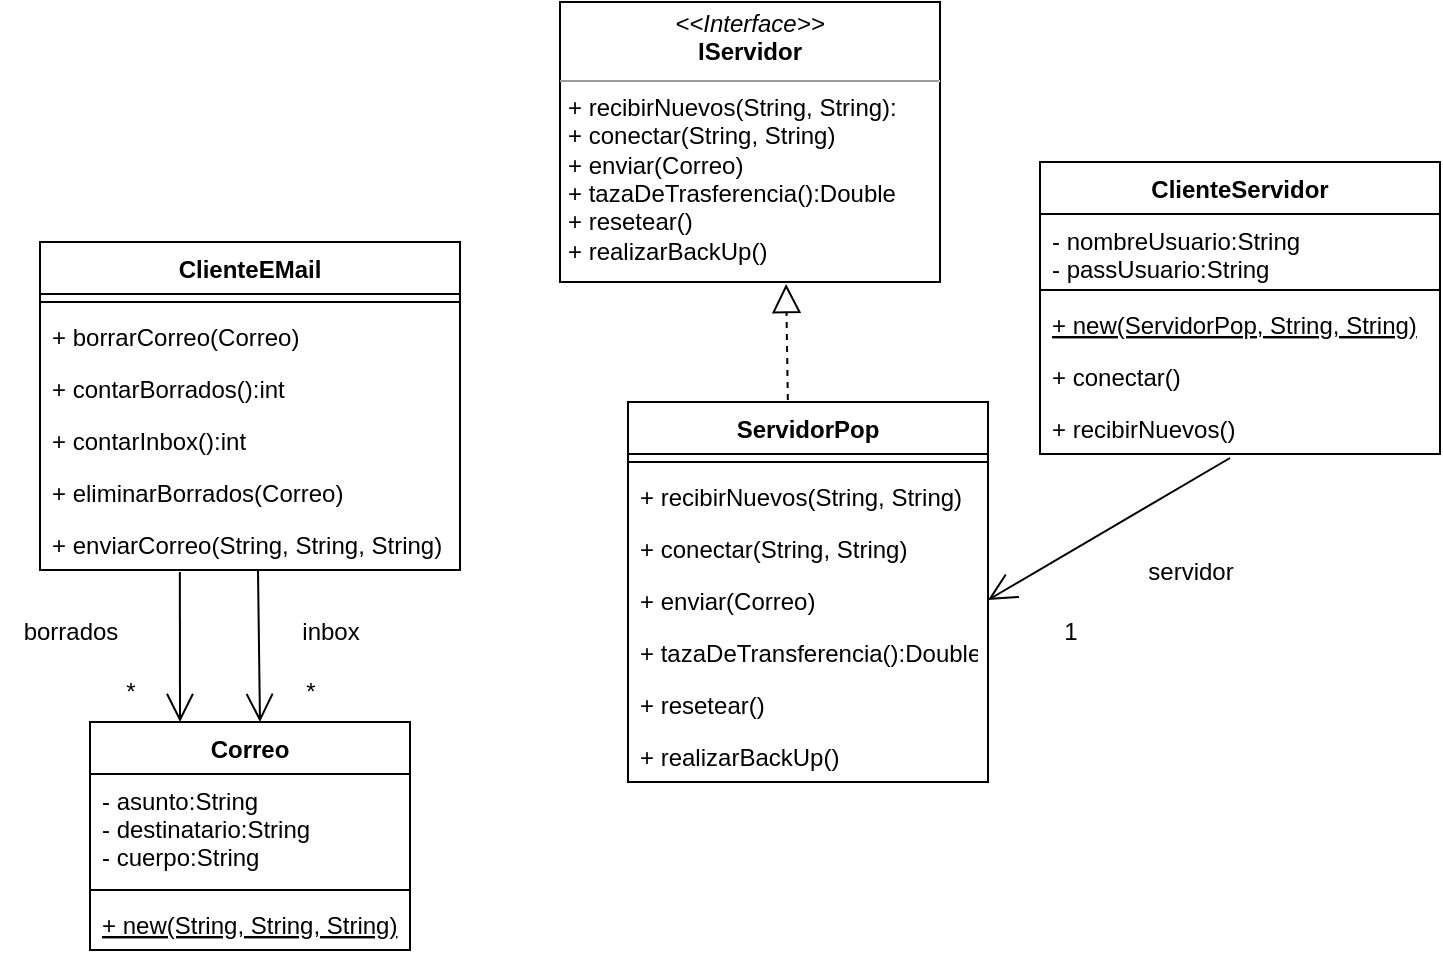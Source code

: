 <mxfile version="20.3.7" type="github">
  <diagram id="C5RBs43oDa-KdzZeNtuy" name="Page-1">
    <mxGraphModel dx="868" dy="450" grid="1" gridSize="10" guides="1" tooltips="1" connect="1" arrows="1" fold="1" page="1" pageScale="1" pageWidth="827" pageHeight="1169" math="0" shadow="0">
      <root>
        <mxCell id="WIyWlLk6GJQsqaUBKTNV-0" />
        <mxCell id="WIyWlLk6GJQsqaUBKTNV-1" parent="WIyWlLk6GJQsqaUBKTNV-0" />
        <mxCell id="S7AIWE0Q8TfTBXZnM6z2-0" value="ClienteEMail" style="swimlane;fontStyle=1;align=center;verticalAlign=top;childLayout=stackLayout;horizontal=1;startSize=26;horizontalStack=0;resizeParent=1;resizeParentMax=0;resizeLast=0;collapsible=1;marginBottom=0;" parent="WIyWlLk6GJQsqaUBKTNV-1" vertex="1">
          <mxGeometry x="120" y="120" width="210" height="164" as="geometry" />
        </mxCell>
        <mxCell id="S7AIWE0Q8TfTBXZnM6z2-2" value="" style="line;strokeWidth=1;fillColor=none;align=left;verticalAlign=middle;spacingTop=-1;spacingLeft=3;spacingRight=3;rotatable=0;labelPosition=right;points=[];portConstraint=eastwest;strokeColor=inherit;" parent="S7AIWE0Q8TfTBXZnM6z2-0" vertex="1">
          <mxGeometry y="26" width="210" height="8" as="geometry" />
        </mxCell>
        <mxCell id="S7AIWE0Q8TfTBXZnM6z2-5" value="+ borrarCorreo(Correo)" style="text;strokeColor=none;fillColor=none;align=left;verticalAlign=top;spacingLeft=4;spacingRight=4;overflow=hidden;rotatable=0;points=[[0,0.5],[1,0.5]];portConstraint=eastwest;fontStyle=0" parent="S7AIWE0Q8TfTBXZnM6z2-0" vertex="1">
          <mxGeometry y="34" width="210" height="26" as="geometry" />
        </mxCell>
        <mxCell id="S7AIWE0Q8TfTBXZnM6z2-6" value="+ contarBorrados():int" style="text;strokeColor=none;fillColor=none;align=left;verticalAlign=top;spacingLeft=4;spacingRight=4;overflow=hidden;rotatable=0;points=[[0,0.5],[1,0.5]];portConstraint=eastwest;fontStyle=0" parent="S7AIWE0Q8TfTBXZnM6z2-0" vertex="1">
          <mxGeometry y="60" width="210" height="26" as="geometry" />
        </mxCell>
        <mxCell id="S7AIWE0Q8TfTBXZnM6z2-7" value="+ contarInbox():int" style="text;strokeColor=none;fillColor=none;align=left;verticalAlign=top;spacingLeft=4;spacingRight=4;overflow=hidden;rotatable=0;points=[[0,0.5],[1,0.5]];portConstraint=eastwest;fontStyle=0" parent="S7AIWE0Q8TfTBXZnM6z2-0" vertex="1">
          <mxGeometry y="86" width="210" height="26" as="geometry" />
        </mxCell>
        <mxCell id="S7AIWE0Q8TfTBXZnM6z2-8" value="+ eliminarBorrados(Correo)" style="text;strokeColor=none;fillColor=none;align=left;verticalAlign=top;spacingLeft=4;spacingRight=4;overflow=hidden;rotatable=0;points=[[0,0.5],[1,0.5]];portConstraint=eastwest;fontStyle=0" parent="S7AIWE0Q8TfTBXZnM6z2-0" vertex="1">
          <mxGeometry y="112" width="210" height="26" as="geometry" />
        </mxCell>
        <mxCell id="S7AIWE0Q8TfTBXZnM6z2-10" value="+ enviarCorreo(String, String, String)" style="text;strokeColor=none;fillColor=none;align=left;verticalAlign=top;spacingLeft=4;spacingRight=4;overflow=hidden;rotatable=0;points=[[0,0.5],[1,0.5]];portConstraint=eastwest;fontStyle=0" parent="S7AIWE0Q8TfTBXZnM6z2-0" vertex="1">
          <mxGeometry y="138" width="210" height="26" as="geometry" />
        </mxCell>
        <mxCell id="S7AIWE0Q8TfTBXZnM6z2-11" value="&lt;p style=&quot;margin:0px;margin-top:4px;text-align:center;&quot;&gt;&lt;i&gt;&amp;lt;&amp;lt;Interface&amp;gt;&amp;gt;&lt;/i&gt;&lt;br&gt;&lt;b&gt;IServidor&lt;/b&gt;&lt;/p&gt;&lt;hr size=&quot;1&quot;&gt;&lt;p style=&quot;margin:0px;margin-left:4px;&quot;&gt;&lt;/p&gt;&lt;p style=&quot;margin:0px;margin-left:4px;&quot;&gt;+ recibirNuevos(String, String):&lt;/p&gt;&lt;p style=&quot;margin:0px;margin-left:4px;&quot;&gt;+ conectar(String, String)&lt;/p&gt;&lt;p style=&quot;margin:0px;margin-left:4px;&quot;&gt;+ enviar(Correo)&lt;/p&gt;&lt;p style=&quot;margin:0px;margin-left:4px;&quot;&gt;+ tazaDeTrasferencia():Double&lt;/p&gt;&lt;p style=&quot;margin:0px;margin-left:4px;&quot;&gt;+ resetear()&lt;/p&gt;&lt;p style=&quot;margin:0px;margin-left:4px;&quot;&gt;+ realizarBackUp()&lt;/p&gt;" style="verticalAlign=top;align=left;overflow=fill;fontSize=12;fontFamily=Helvetica;html=1;" parent="WIyWlLk6GJQsqaUBKTNV-1" vertex="1">
          <mxGeometry x="380" width="190" height="140" as="geometry" />
        </mxCell>
        <mxCell id="S7AIWE0Q8TfTBXZnM6z2-13" value="ServidorPop" style="swimlane;fontStyle=1;align=center;verticalAlign=top;childLayout=stackLayout;horizontal=1;startSize=26;horizontalStack=0;resizeParent=1;resizeParentMax=0;resizeLast=0;collapsible=1;marginBottom=0;" parent="WIyWlLk6GJQsqaUBKTNV-1" vertex="1">
          <mxGeometry x="414" y="200" width="180" height="190" as="geometry" />
        </mxCell>
        <mxCell id="S7AIWE0Q8TfTBXZnM6z2-15" value="" style="line;strokeWidth=1;fillColor=none;align=left;verticalAlign=middle;spacingTop=-1;spacingLeft=3;spacingRight=3;rotatable=0;labelPosition=right;points=[];portConstraint=eastwest;strokeColor=inherit;" parent="S7AIWE0Q8TfTBXZnM6z2-13" vertex="1">
          <mxGeometry y="26" width="180" height="8" as="geometry" />
        </mxCell>
        <mxCell id="S7AIWE0Q8TfTBXZnM6z2-16" value="+ recibirNuevos(String, String)" style="text;strokeColor=none;fillColor=none;align=left;verticalAlign=top;spacingLeft=4;spacingRight=4;overflow=hidden;rotatable=0;points=[[0,0.5],[1,0.5]];portConstraint=eastwest;" parent="S7AIWE0Q8TfTBXZnM6z2-13" vertex="1">
          <mxGeometry y="34" width="180" height="26" as="geometry" />
        </mxCell>
        <mxCell id="S7AIWE0Q8TfTBXZnM6z2-17" value="+ conectar(String, String)" style="text;strokeColor=none;fillColor=none;align=left;verticalAlign=top;spacingLeft=4;spacingRight=4;overflow=hidden;rotatable=0;points=[[0,0.5],[1,0.5]];portConstraint=eastwest;" parent="S7AIWE0Q8TfTBXZnM6z2-13" vertex="1">
          <mxGeometry y="60" width="180" height="26" as="geometry" />
        </mxCell>
        <mxCell id="S7AIWE0Q8TfTBXZnM6z2-18" value="+ enviar(Correo)&#xa;" style="text;strokeColor=none;fillColor=none;align=left;verticalAlign=top;spacingLeft=4;spacingRight=4;overflow=hidden;rotatable=0;points=[[0,0.5],[1,0.5]];portConstraint=eastwest;" parent="S7AIWE0Q8TfTBXZnM6z2-13" vertex="1">
          <mxGeometry y="86" width="180" height="26" as="geometry" />
        </mxCell>
        <mxCell id="S7AIWE0Q8TfTBXZnM6z2-19" value="+ tazaDeTransferencia():Double&#xa;" style="text;strokeColor=none;fillColor=none;align=left;verticalAlign=top;spacingLeft=4;spacingRight=4;overflow=hidden;rotatable=0;points=[[0,0.5],[1,0.5]];portConstraint=eastwest;" parent="S7AIWE0Q8TfTBXZnM6z2-13" vertex="1">
          <mxGeometry y="112" width="180" height="26" as="geometry" />
        </mxCell>
        <mxCell id="S7AIWE0Q8TfTBXZnM6z2-20" value="+ resetear()" style="text;strokeColor=none;fillColor=none;align=left;verticalAlign=top;spacingLeft=4;spacingRight=4;overflow=hidden;rotatable=0;points=[[0,0.5],[1,0.5]];portConstraint=eastwest;" parent="S7AIWE0Q8TfTBXZnM6z2-13" vertex="1">
          <mxGeometry y="138" width="180" height="26" as="geometry" />
        </mxCell>
        <mxCell id="S7AIWE0Q8TfTBXZnM6z2-21" value="+ realizarBackUp()" style="text;strokeColor=none;fillColor=none;align=left;verticalAlign=top;spacingLeft=4;spacingRight=4;overflow=hidden;rotatable=0;points=[[0,0.5],[1,0.5]];portConstraint=eastwest;" parent="S7AIWE0Q8TfTBXZnM6z2-13" vertex="1">
          <mxGeometry y="164" width="180" height="26" as="geometry" />
        </mxCell>
        <mxCell id="S7AIWE0Q8TfTBXZnM6z2-22" value="" style="endArrow=block;dashed=1;endFill=0;endSize=12;html=1;rounded=0;exitX=0.444;exitY=-0.005;exitDx=0;exitDy=0;exitPerimeter=0;entryX=0.595;entryY=1.007;entryDx=0;entryDy=0;entryPerimeter=0;" parent="WIyWlLk6GJQsqaUBKTNV-1" source="S7AIWE0Q8TfTBXZnM6z2-13" target="S7AIWE0Q8TfTBXZnM6z2-11" edge="1">
          <mxGeometry width="160" relative="1" as="geometry">
            <mxPoint x="570" y="310" as="sourcePoint" />
            <mxPoint x="640" y="180" as="targetPoint" />
          </mxGeometry>
        </mxCell>
        <mxCell id="S7AIWE0Q8TfTBXZnM6z2-32" value="" style="endArrow=open;endFill=1;endSize=12;html=1;rounded=0;entryX=0.5;entryY=0;entryDx=0;entryDy=0;exitX=0.519;exitY=1;exitDx=0;exitDy=0;exitPerimeter=0;" parent="WIyWlLk6GJQsqaUBKTNV-1" source="S7AIWE0Q8TfTBXZnM6z2-10" edge="1">
          <mxGeometry width="160" relative="1" as="geometry">
            <mxPoint x="160" y="470" as="sourcePoint" />
            <mxPoint x="230" y="360" as="targetPoint" />
          </mxGeometry>
        </mxCell>
        <mxCell id="S7AIWE0Q8TfTBXZnM6z2-33" value="inbox" style="text;html=1;align=center;verticalAlign=middle;resizable=0;points=[];autosize=1;strokeColor=none;fillColor=none;" parent="WIyWlLk6GJQsqaUBKTNV-1" vertex="1">
          <mxGeometry x="240" y="300" width="50" height="30" as="geometry" />
        </mxCell>
        <mxCell id="S7AIWE0Q8TfTBXZnM6z2-34" value="*" style="text;html=1;align=center;verticalAlign=middle;resizable=0;points=[];autosize=1;strokeColor=none;fillColor=none;" parent="WIyWlLk6GJQsqaUBKTNV-1" vertex="1">
          <mxGeometry x="240" y="330" width="30" height="30" as="geometry" />
        </mxCell>
        <mxCell id="S7AIWE0Q8TfTBXZnM6z2-38" value="" style="endArrow=open;endFill=1;endSize=12;html=1;rounded=0;entryX=0.25;entryY=0;entryDx=0;entryDy=0;exitX=0.333;exitY=1.038;exitDx=0;exitDy=0;exitPerimeter=0;" parent="WIyWlLk6GJQsqaUBKTNV-1" source="S7AIWE0Q8TfTBXZnM6z2-10" edge="1">
          <mxGeometry width="160" relative="1" as="geometry">
            <mxPoint x="50" y="470" as="sourcePoint" />
            <mxPoint x="190" y="360" as="targetPoint" />
          </mxGeometry>
        </mxCell>
        <mxCell id="S7AIWE0Q8TfTBXZnM6z2-39" value="borrados&lt;br&gt;" style="text;html=1;align=center;verticalAlign=middle;resizable=0;points=[];autosize=1;strokeColor=none;fillColor=none;" parent="WIyWlLk6GJQsqaUBKTNV-1" vertex="1">
          <mxGeometry x="100" y="300" width="70" height="30" as="geometry" />
        </mxCell>
        <mxCell id="S7AIWE0Q8TfTBXZnM6z2-40" value="*" style="text;html=1;align=center;verticalAlign=middle;resizable=0;points=[];autosize=1;strokeColor=none;fillColor=none;" parent="WIyWlLk6GJQsqaUBKTNV-1" vertex="1">
          <mxGeometry x="150" y="330" width="30" height="30" as="geometry" />
        </mxCell>
        <mxCell id="0-Qo_g_1tXKRnwpocIsE-0" value="ClienteServidor&#xa;" style="swimlane;fontStyle=1;align=center;verticalAlign=top;childLayout=stackLayout;horizontal=1;startSize=26;horizontalStack=0;resizeParent=1;resizeParentMax=0;resizeLast=0;collapsible=1;marginBottom=0;" parent="WIyWlLk6GJQsqaUBKTNV-1" vertex="1">
          <mxGeometry x="620" y="80" width="200" height="146" as="geometry" />
        </mxCell>
        <mxCell id="0-Qo_g_1tXKRnwpocIsE-1" value="- nombreUsuario:String&#xa;- passUsuario:String&#xa;" style="text;strokeColor=none;fillColor=none;align=left;verticalAlign=top;spacingLeft=4;spacingRight=4;overflow=hidden;rotatable=0;points=[[0,0.5],[1,0.5]];portConstraint=eastwest;" parent="0-Qo_g_1tXKRnwpocIsE-0" vertex="1">
          <mxGeometry y="26" width="200" height="34" as="geometry" />
        </mxCell>
        <mxCell id="0-Qo_g_1tXKRnwpocIsE-2" value="" style="line;strokeWidth=1;fillColor=none;align=left;verticalAlign=middle;spacingTop=-1;spacingLeft=3;spacingRight=3;rotatable=0;labelPosition=right;points=[];portConstraint=eastwest;strokeColor=inherit;" parent="0-Qo_g_1tXKRnwpocIsE-0" vertex="1">
          <mxGeometry y="60" width="200" height="8" as="geometry" />
        </mxCell>
        <mxCell id="0-Qo_g_1tXKRnwpocIsE-3" value="+ new(ServidorPop, String, String)" style="text;strokeColor=none;fillColor=none;align=left;verticalAlign=top;spacingLeft=4;spacingRight=4;overflow=hidden;rotatable=0;points=[[0,0.5],[1,0.5]];portConstraint=eastwest;fontStyle=4" parent="0-Qo_g_1tXKRnwpocIsE-0" vertex="1">
          <mxGeometry y="68" width="200" height="26" as="geometry" />
        </mxCell>
        <mxCell id="0-Qo_g_1tXKRnwpocIsE-5" value="+ conectar()" style="text;strokeColor=none;fillColor=none;align=left;verticalAlign=top;spacingLeft=4;spacingRight=4;overflow=hidden;rotatable=0;points=[[0,0.5],[1,0.5]];portConstraint=eastwest;fontStyle=0" parent="0-Qo_g_1tXKRnwpocIsE-0" vertex="1">
          <mxGeometry y="94" width="200" height="26" as="geometry" />
        </mxCell>
        <mxCell id="0-Qo_g_1tXKRnwpocIsE-6" value="+ recibirNuevos()" style="text;strokeColor=none;fillColor=none;align=left;verticalAlign=top;spacingLeft=4;spacingRight=4;overflow=hidden;rotatable=0;points=[[0,0.5],[1,0.5]];portConstraint=eastwest;fontStyle=0" parent="0-Qo_g_1tXKRnwpocIsE-0" vertex="1">
          <mxGeometry y="120" width="200" height="26" as="geometry" />
        </mxCell>
        <mxCell id="0-Qo_g_1tXKRnwpocIsE-8" value="servidor" style="text;html=1;align=center;verticalAlign=middle;resizable=0;points=[];autosize=1;strokeColor=none;fillColor=none;" parent="WIyWlLk6GJQsqaUBKTNV-1" vertex="1">
          <mxGeometry x="660" y="270" width="70" height="30" as="geometry" />
        </mxCell>
        <mxCell id="0-Qo_g_1tXKRnwpocIsE-9" value="1" style="text;html=1;align=center;verticalAlign=middle;resizable=0;points=[];autosize=1;strokeColor=none;fillColor=none;" parent="WIyWlLk6GJQsqaUBKTNV-1" vertex="1">
          <mxGeometry x="620" y="300" width="30" height="30" as="geometry" />
        </mxCell>
        <mxCell id="0-Qo_g_1tXKRnwpocIsE-10" value="" style="endArrow=open;endFill=1;endSize=12;html=1;rounded=0;exitX=0.475;exitY=1.077;exitDx=0;exitDy=0;exitPerimeter=0;entryX=1;entryY=0.5;entryDx=0;entryDy=0;" parent="WIyWlLk6GJQsqaUBKTNV-1" source="0-Qo_g_1tXKRnwpocIsE-6" target="S7AIWE0Q8TfTBXZnM6z2-18" edge="1">
          <mxGeometry width="160" relative="1" as="geometry">
            <mxPoint x="610" y="294.5" as="sourcePoint" />
            <mxPoint x="770" y="294.5" as="targetPoint" />
          </mxGeometry>
        </mxCell>
        <mxCell id="6Bv8jWeGR9GD8KAR3hxL-0" value="Correo" style="swimlane;fontStyle=1;align=center;verticalAlign=top;childLayout=stackLayout;horizontal=1;startSize=26;horizontalStack=0;resizeParent=1;resizeParentMax=0;resizeLast=0;collapsible=1;marginBottom=0;" vertex="1" parent="WIyWlLk6GJQsqaUBKTNV-1">
          <mxGeometry x="145" y="360" width="160" height="114" as="geometry" />
        </mxCell>
        <mxCell id="6Bv8jWeGR9GD8KAR3hxL-1" value="- asunto:String&#xa;- destinatario:String&#xa;- cuerpo:String" style="text;strokeColor=none;fillColor=none;align=left;verticalAlign=top;spacingLeft=4;spacingRight=4;overflow=hidden;rotatable=0;points=[[0,0.5],[1,0.5]];portConstraint=eastwest;" vertex="1" parent="6Bv8jWeGR9GD8KAR3hxL-0">
          <mxGeometry y="26" width="160" height="54" as="geometry" />
        </mxCell>
        <mxCell id="6Bv8jWeGR9GD8KAR3hxL-2" value="" style="line;strokeWidth=1;fillColor=none;align=left;verticalAlign=middle;spacingTop=-1;spacingLeft=3;spacingRight=3;rotatable=0;labelPosition=right;points=[];portConstraint=eastwest;strokeColor=inherit;" vertex="1" parent="6Bv8jWeGR9GD8KAR3hxL-0">
          <mxGeometry y="80" width="160" height="8" as="geometry" />
        </mxCell>
        <mxCell id="6Bv8jWeGR9GD8KAR3hxL-3" value="+ new(String, String, String)" style="text;strokeColor=none;fillColor=none;align=left;verticalAlign=top;spacingLeft=4;spacingRight=4;overflow=hidden;rotatable=0;points=[[0,0.5],[1,0.5]];portConstraint=eastwest;fontStyle=4" vertex="1" parent="6Bv8jWeGR9GD8KAR3hxL-0">
          <mxGeometry y="88" width="160" height="26" as="geometry" />
        </mxCell>
      </root>
    </mxGraphModel>
  </diagram>
</mxfile>
